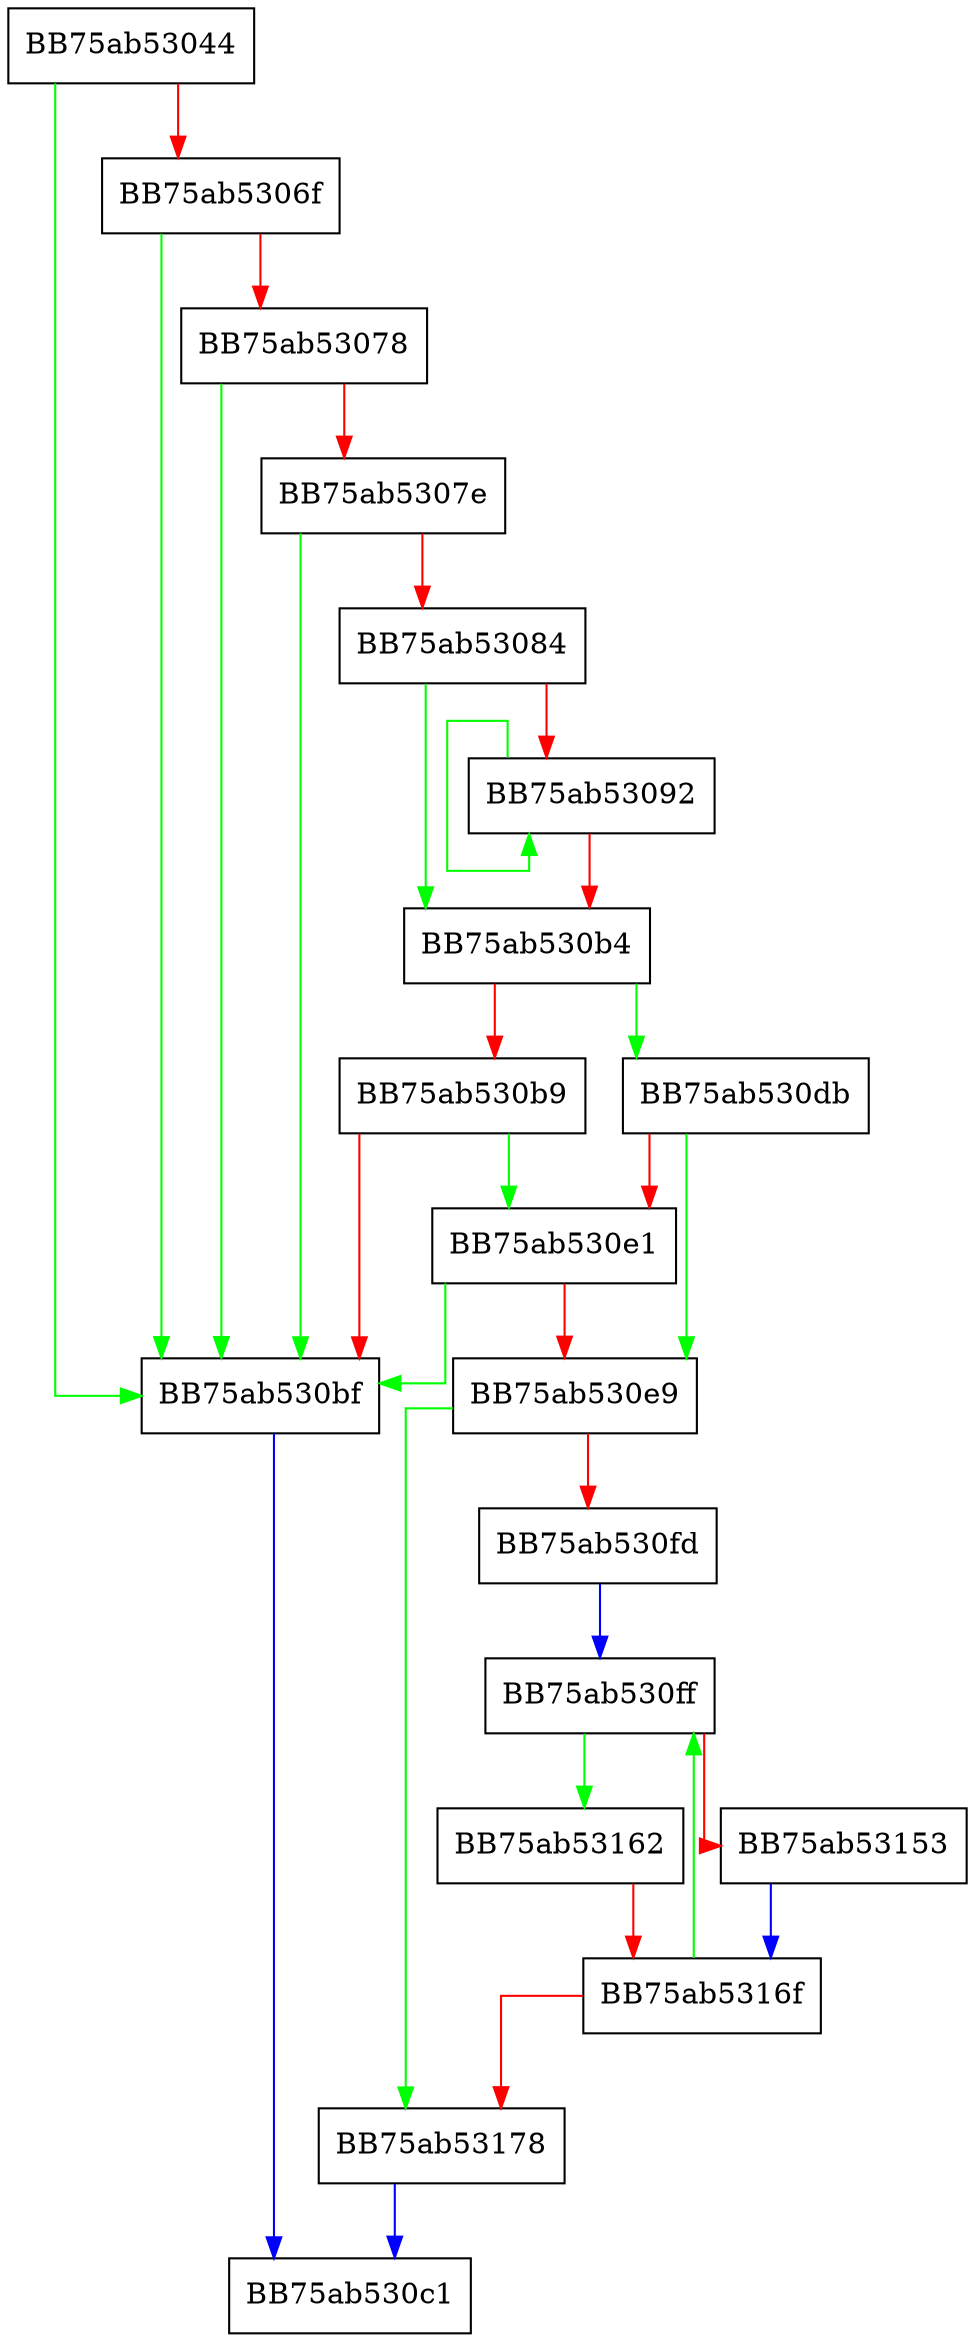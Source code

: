 digraph pushDownWhereTerms {
  node [shape="box"];
  graph [splines=ortho];
  BB75ab53044 -> BB75ab530bf [color="green"];
  BB75ab53044 -> BB75ab5306f [color="red"];
  BB75ab5306f -> BB75ab530bf [color="green"];
  BB75ab5306f -> BB75ab53078 [color="red"];
  BB75ab53078 -> BB75ab530bf [color="green"];
  BB75ab53078 -> BB75ab5307e [color="red"];
  BB75ab5307e -> BB75ab530bf [color="green"];
  BB75ab5307e -> BB75ab53084 [color="red"];
  BB75ab53084 -> BB75ab530b4 [color="green"];
  BB75ab53084 -> BB75ab53092 [color="red"];
  BB75ab53092 -> BB75ab53092 [color="green"];
  BB75ab53092 -> BB75ab530b4 [color="red"];
  BB75ab530b4 -> BB75ab530db [color="green"];
  BB75ab530b4 -> BB75ab530b9 [color="red"];
  BB75ab530b9 -> BB75ab530e1 [color="green"];
  BB75ab530b9 -> BB75ab530bf [color="red"];
  BB75ab530bf -> BB75ab530c1 [color="blue"];
  BB75ab530db -> BB75ab530e9 [color="green"];
  BB75ab530db -> BB75ab530e1 [color="red"];
  BB75ab530e1 -> BB75ab530bf [color="green"];
  BB75ab530e1 -> BB75ab530e9 [color="red"];
  BB75ab530e9 -> BB75ab53178 [color="green"];
  BB75ab530e9 -> BB75ab530fd [color="red"];
  BB75ab530fd -> BB75ab530ff [color="blue"];
  BB75ab530ff -> BB75ab53162 [color="green"];
  BB75ab530ff -> BB75ab53153 [color="red"];
  BB75ab53153 -> BB75ab5316f [color="blue"];
  BB75ab53162 -> BB75ab5316f [color="red"];
  BB75ab5316f -> BB75ab530ff [color="green"];
  BB75ab5316f -> BB75ab53178 [color="red"];
  BB75ab53178 -> BB75ab530c1 [color="blue"];
}